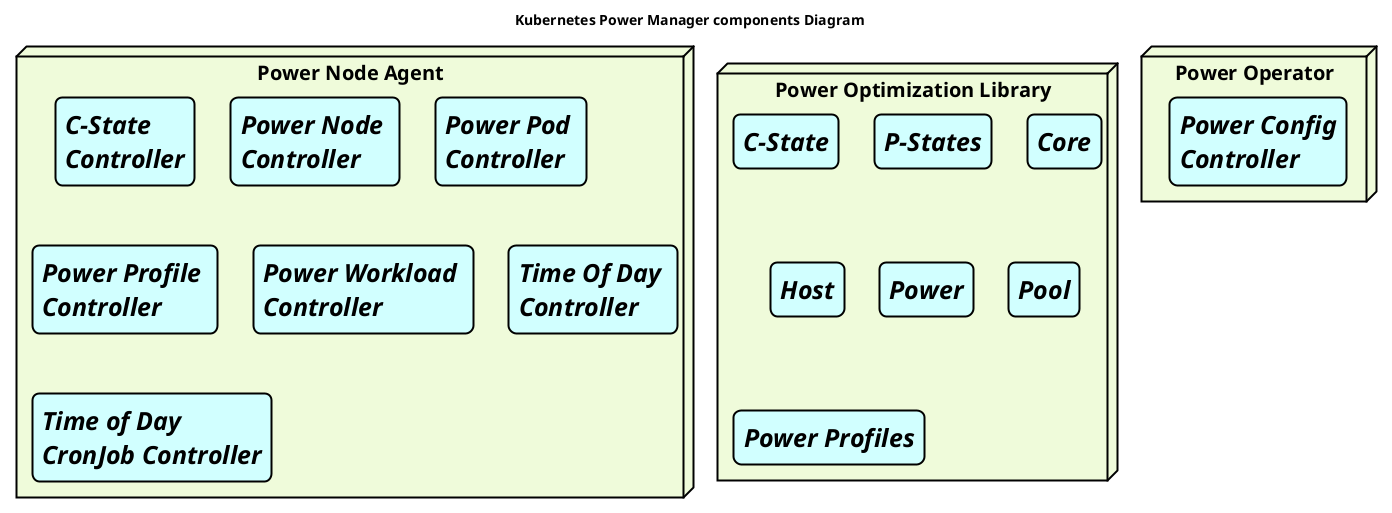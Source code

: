 @startuml

<style>
node {
  BackGroundColor effbda
  LineThickness 2
  LineColor black
  FontSize 20
}

rectangle {
  BackGroundColor #d1ffff
  LineThickness 2
  LineColor black
  FontSize 25
  FontStyle italic
}

agent {
  BackGroundColor #d1ffff
  LineThickness 1
  LineColor black
}
</style>



title <b>Kubernetes Power Manager components Diagram
skinparam roundCorner 15
node "Power Node Agent" {

rectangle "<b>C-State \n<b>Controller"
rectangle "<b>Power Node \n<b>Controller"
rectangle "<b>Power Pod \n<b>Controller" 
rectangle "<b>Power Profile \n<b>Controller" 
rectangle "<b>Power Workload \n<b>Controller" 
rectangle "<b>Time Of Day \n<b>Controller"
rectangle "<b>Time of Day \n<b>CronJob Controller"

}

node "Power Optimization Library" {

rectangle "<b>C-State"
rectangle "<b>P-States"
rectangle "<b>Core"  
rectangle "<b>Host" 
rectangle "<b>Power" 
rectangle "<b>Pool"
rectangle "<b>Power Profiles"
}

node "Power Operator" {

rectangle "<b>Power Config\n<b>Controller"

}
@enduml

